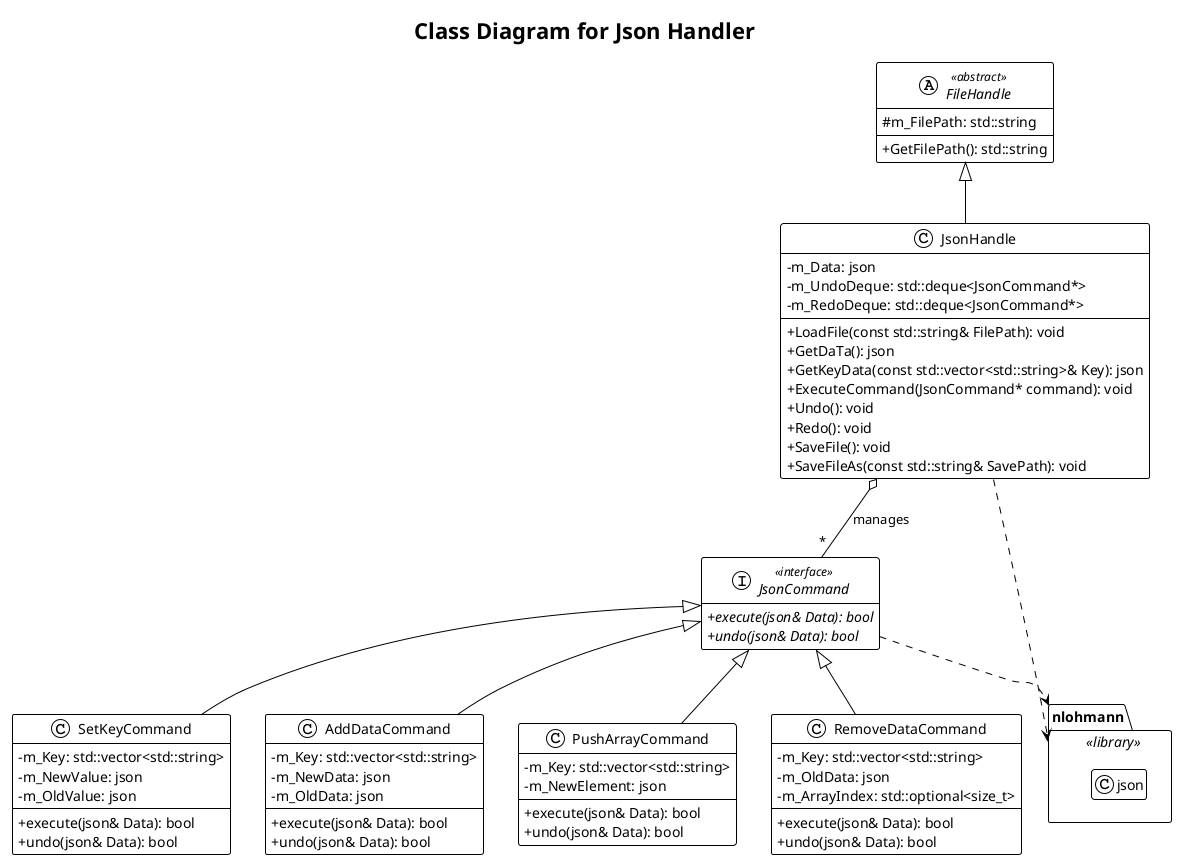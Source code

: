 @startuml
!theme plain
skinparam classAttributeIconSize 0
hide empty members
title Class Diagram for Json Handler

' Define the external library as a package with the <<library>> stereotype
package "nlohmann" as JSON_Lib <<library>> {
  class json
}

' FileHandle is an abstract base class
abstract class FileHandle <<abstract>> {
  # m_FilePath: std::string
  + GetFilePath(): std::string
}

' JsonCommand is a pure interface for the Command Pattern
interface JsonCommand <<interface>> {
  + {abstract} execute(json& Data): bool
  + {abstract} undo(json& Data): bool
}

class SetKeyCommand {
  - m_Key: std::vector<std::string>
  - m_NewValue: json
  - m_OldValue: json
  + execute(json& Data): bool
  + undo(json& Data): bool
}

class AddDataCommand {
  - m_Key: std::vector<std::string>
  - m_NewData: json
  - m_OldData: json
  + execute(json& Data): bool
  + undo(json& Data): bool
}

class PushArrayCommand {
  - m_Key: std::vector<std::string>
  - m_NewElement: json
  + execute(json& Data): bool
  + undo(json& Data): bool
}

class RemoveDataCommand {
  - m_Key: std::vector<std::string>
  - m_OldData: json
  - m_ArrayIndex: std::optional<size_t>
  + execute(json& Data): bool
  + undo(json& Data): bool
}

class JsonHandle {
  - m_Data: json
  - m_UndoDeque: std::deque<JsonCommand*>
  - m_RedoDeque: std::deque<JsonCommand*>
  + LoadFile(const std::string& FilePath): void
  + GetDaTa(): json
  + GetKeyData(const std::vector<std::string>& Key): json
  + ExecuteCommand(JsonCommand* command): void
  + Undo(): void
  + Redo(): void
  + SaveFile(): void
  + SaveFileAs(const std::string& SavePath): void
}

' --- Relationships ---

FileHandle <|-- JsonHandle
JsonCommand <|-- SetKeyCommand
JsonCommand <|-- AddDataCommand
JsonCommand <|-- PushArrayCommand
JsonCommand <|-- RemoveDataCommand

JsonHandle o-- "*" JsonCommand : manages

' Dependencies on the external json library package
JsonHandle ..> JSON_Lib
JsonCommand ..> JSON_Lib

@enduml